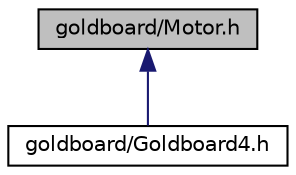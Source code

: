 digraph "goldboard/Motor.h"
{
  edge [fontname="Helvetica",fontsize="10",labelfontname="Helvetica",labelfontsize="10"];
  node [fontname="Helvetica",fontsize="10",shape=record];
  Node5 [label="goldboard/Motor.h",height=0.2,width=0.4,color="black", fillcolor="grey75", style="filled", fontcolor="black"];
  Node5 -> Node6 [dir="back",color="midnightblue",fontsize="10",style="solid",fontname="Helvetica"];
  Node6 [label="goldboard/Goldboard4.h",height=0.2,width=0.4,color="black", fillcolor="white", style="filled",URL="$Goldboard4_8h.html",tooltip="Driver for Goldboard4 (w. Atmega32). "];
}
